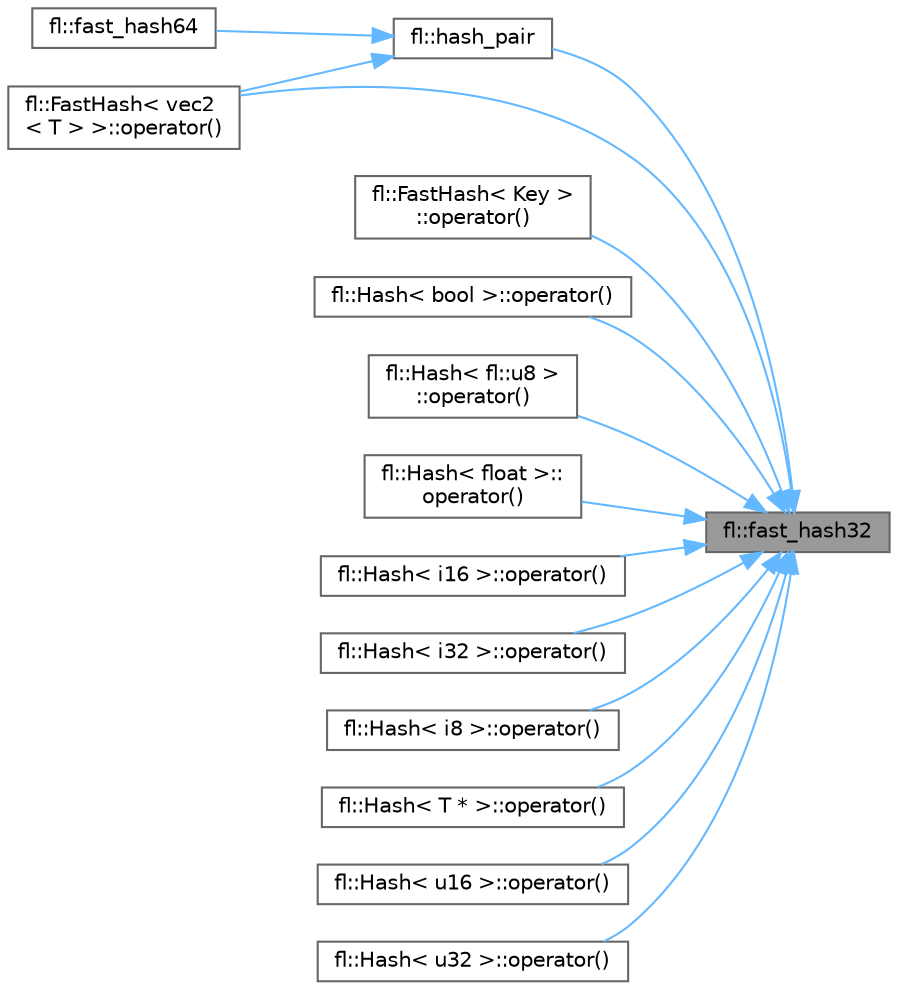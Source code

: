 digraph "fl::fast_hash32"
{
 // INTERACTIVE_SVG=YES
 // LATEX_PDF_SIZE
  bgcolor="transparent";
  edge [fontname=Helvetica,fontsize=10,labelfontname=Helvetica,labelfontsize=10];
  node [fontname=Helvetica,fontsize=10,shape=box,height=0.2,width=0.4];
  rankdir="RL";
  Node1 [id="Node000001",label="fl::fast_hash32",height=0.2,width=0.4,color="gray40", fillcolor="grey60", style="filled", fontcolor="black",tooltip=" "];
  Node1 -> Node2 [id="edge1_Node000001_Node000002",dir="back",color="steelblue1",style="solid",tooltip=" "];
  Node2 [id="Node000002",label="fl::hash_pair",height=0.2,width=0.4,color="grey40", fillcolor="white", style="filled",URL="$d4/d36/namespacefl_a0222a86d3eefd0e9bd026cdb95331675.html#a0222a86d3eefd0e9bd026cdb95331675",tooltip=" "];
  Node2 -> Node3 [id="edge2_Node000002_Node000003",dir="back",color="steelblue1",style="solid",tooltip=" "];
  Node3 [id="Node000003",label="fl::fast_hash64",height=0.2,width=0.4,color="grey40", fillcolor="white", style="filled",URL="$d4/d36/namespacefl_a3b00d9e68999bc407fb65daf5070f990.html#a3b00d9e68999bc407fb65daf5070f990",tooltip=" "];
  Node2 -> Node4 [id="edge3_Node000002_Node000004",dir="back",color="steelblue1",style="solid",tooltip=" "];
  Node4 [id="Node000004",label="fl::FastHash\< vec2\l\< T \> \>::operator()",height=0.2,width=0.4,color="grey40", fillcolor="white", style="filled",URL="$db/d9b/structfl_1_1_fast_hash_3_01vec2_3_01_t_01_4_01_4_ae2b6e355107ad920ee7174f4ecaa7aef.html#ae2b6e355107ad920ee7174f4ecaa7aef",tooltip=" "];
  Node1 -> Node5 [id="edge4_Node000001_Node000005",dir="back",color="steelblue1",style="solid",tooltip=" "];
  Node5 [id="Node000005",label="fl::FastHash\< Key \>\l::operator()",height=0.2,width=0.4,color="grey40", fillcolor="white", style="filled",URL="$d8/d95/structfl_1_1_fast_hash_a4b06ef62a7fb1252d3696222e826e73b.html#a4b06ef62a7fb1252d3696222e826e73b",tooltip=" "];
  Node1 -> Node4 [id="edge5_Node000001_Node000004",dir="back",color="steelblue1",style="solid",tooltip=" "];
  Node1 -> Node6 [id="edge6_Node000001_Node000006",dir="back",color="steelblue1",style="solid",tooltip=" "];
  Node6 [id="Node000006",label="fl::Hash\< bool \>::operator()",height=0.2,width=0.4,color="grey40", fillcolor="white", style="filled",URL="$d3/d88/structfl_1_1_hash_3_01bool_01_4_a4918aff66828cd03e8cb08ec0d64bc3b.html#a4918aff66828cd03e8cb08ec0d64bc3b",tooltip=" "];
  Node1 -> Node7 [id="edge7_Node000001_Node000007",dir="back",color="steelblue1",style="solid",tooltip=" "];
  Node7 [id="Node000007",label="fl::Hash\< fl::u8 \>\l::operator()",height=0.2,width=0.4,color="grey40", fillcolor="white", style="filled",URL="$d0/d2e/structfl_1_1_hash_3_01fl_1_1u8_01_4_a9110639420e5cf6155b780d929b4cdee.html#a9110639420e5cf6155b780d929b4cdee",tooltip=" "];
  Node1 -> Node8 [id="edge8_Node000001_Node000008",dir="back",color="steelblue1",style="solid",tooltip=" "];
  Node8 [id="Node000008",label="fl::Hash\< float \>::\loperator()",height=0.2,width=0.4,color="grey40", fillcolor="white", style="filled",URL="$d6/d34/structfl_1_1_hash_3_01float_01_4_a0bdacb96243a9fd37dc3a249255fc23d.html#a0bdacb96243a9fd37dc3a249255fc23d",tooltip=" "];
  Node1 -> Node9 [id="edge9_Node000001_Node000009",dir="back",color="steelblue1",style="solid",tooltip=" "];
  Node9 [id="Node000009",label="fl::Hash\< i16 \>::operator()",height=0.2,width=0.4,color="grey40", fillcolor="white", style="filled",URL="$d0/de3/structfl_1_1_hash_3_01i16_01_4_a89d769de28fb4dd6d8fbaa7ca519e83b.html#a89d769de28fb4dd6d8fbaa7ca519e83b",tooltip=" "];
  Node1 -> Node10 [id="edge10_Node000001_Node000010",dir="back",color="steelblue1",style="solid",tooltip=" "];
  Node10 [id="Node000010",label="fl::Hash\< i32 \>::operator()",height=0.2,width=0.4,color="grey40", fillcolor="white", style="filled",URL="$df/d44/structfl_1_1_hash_3_01i32_01_4_a528c4cf71fa214551629f5868fcf1126.html#a528c4cf71fa214551629f5868fcf1126",tooltip=" "];
  Node1 -> Node11 [id="edge11_Node000001_Node000011",dir="back",color="steelblue1",style="solid",tooltip=" "];
  Node11 [id="Node000011",label="fl::Hash\< i8 \>::operator()",height=0.2,width=0.4,color="grey40", fillcolor="white", style="filled",URL="$d7/dd5/structfl_1_1_hash_3_01i8_01_4_aa1f1c3be41a4f90a0ba5369a4d1eaf8d.html#aa1f1c3be41a4f90a0ba5369a4d1eaf8d",tooltip=" "];
  Node1 -> Node12 [id="edge12_Node000001_Node000012",dir="back",color="steelblue1",style="solid",tooltip=" "];
  Node12 [id="Node000012",label="fl::Hash\< T * \>::operator()",height=0.2,width=0.4,color="grey40", fillcolor="white", style="filled",URL="$dd/d98/structfl_1_1_hash_3_01_t_01_5_01_4_a254f441436461c2608be5c98596c81b0.html#a254f441436461c2608be5c98596c81b0",tooltip=" "];
  Node1 -> Node13 [id="edge13_Node000001_Node000013",dir="back",color="steelblue1",style="solid",tooltip=" "];
  Node13 [id="Node000013",label="fl::Hash\< u16 \>::operator()",height=0.2,width=0.4,color="grey40", fillcolor="white", style="filled",URL="$d6/d11/structfl_1_1_hash_3_01u16_01_4_afadccfb99cf9ffe1f1595de190a48784.html#afadccfb99cf9ffe1f1595de190a48784",tooltip=" "];
  Node1 -> Node14 [id="edge14_Node000001_Node000014",dir="back",color="steelblue1",style="solid",tooltip=" "];
  Node14 [id="Node000014",label="fl::Hash\< u32 \>::operator()",height=0.2,width=0.4,color="grey40", fillcolor="white", style="filled",URL="$da/d7e/structfl_1_1_hash_3_01u32_01_4_aa3e32b2ba98d2c497b79e022f3590366.html#aa3e32b2ba98d2c497b79e022f3590366",tooltip=" "];
}
